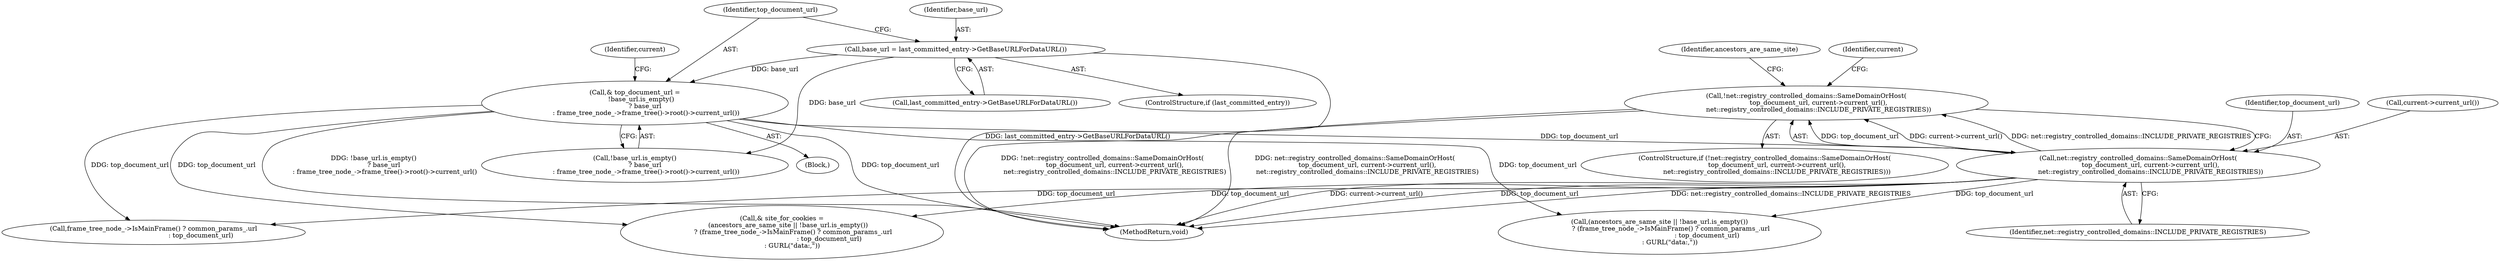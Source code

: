 digraph "0_Chrome_8355de453bb4014b74b2db5d7ca38c5664d65d83@API" {
"1000285" [label="(Call,!net::registry_controlled_domains::SameDomainOrHost(\n            top_document_url, current->current_url(),\n            net::registry_controlled_domains::INCLUDE_PRIVATE_REGISTRIES))"];
"1000286" [label="(Call,net::registry_controlled_domains::SameDomainOrHost(\n            top_document_url, current->current_url(),\n            net::registry_controlled_domains::INCLUDE_PRIVATE_REGISTRIES))"];
"1000264" [label="(Call,& top_document_url =\n      !base_url.is_empty()\n          ? base_url\n           : frame_tree_node_->frame_tree()->root()->current_url())"];
"1000260" [label="(Call,base_url = last_committed_entry->GetBaseURLForDataURL())"];
"1000104" [label="(Block,)"];
"1000305" [label="(Call,frame_tree_node_->IsMainFrame() ? common_params_.url\n                                              : top_document_url)"];
"1000292" [label="(Identifier,ancestors_are_same_site)"];
"1000298" [label="(Call,& site_for_cookies =\n      (ancestors_are_same_site || !base_url.is_empty())\n           ? (frame_tree_node_->IsMainFrame() ? common_params_.url\n                                              : top_document_url)\n          : GURL(\"data:,\"))"];
"1000265" [label="(Identifier,top_document_url)"];
"1000266" [label="(Call,!base_url.is_empty()\n          ? base_url\n           : frame_tree_node_->frame_tree()->root()->current_url())"];
"1000260" [label="(Call,base_url = last_committed_entry->GetBaseURLForDataURL())"];
"1000286" [label="(Call,net::registry_controlled_domains::SameDomainOrHost(\n            top_document_url, current->current_url(),\n            net::registry_controlled_domains::INCLUDE_PRIVATE_REGISTRIES))"];
"1000261" [label="(Identifier,base_url)"];
"1000284" [label="(ControlStructure,if (!net::registry_controlled_domains::SameDomainOrHost(\n            top_document_url, current->current_url(),\n            net::registry_controlled_domains::INCLUDE_PRIVATE_REGISTRIES)))"];
"1000391" [label="(MethodReturn,void)"];
"1000273" [label="(Identifier,current)"];
"1000262" [label="(Call,last_committed_entry->GetBaseURLForDataURL())"];
"1000264" [label="(Call,& top_document_url =\n      !base_url.is_empty()\n          ? base_url\n           : frame_tree_node_->frame_tree()->root()->current_url())"];
"1000285" [label="(Call,!net::registry_controlled_domains::SameDomainOrHost(\n            top_document_url, current->current_url(),\n            net::registry_controlled_domains::INCLUDE_PRIVATE_REGISTRIES))"];
"1000300" [label="(Call,(ancestors_are_same_site || !base_url.is_empty())\n           ? (frame_tree_node_->IsMainFrame() ? common_params_.url\n                                              : top_document_url)\n          : GURL(\"data:,\"))"];
"1000295" [label="(Identifier,current)"];
"1000287" [label="(Identifier,top_document_url)"];
"1000258" [label="(ControlStructure,if (last_committed_entry))"];
"1000288" [label="(Call,current->current_url())"];
"1000289" [label="(Identifier,net::registry_controlled_domains::INCLUDE_PRIVATE_REGISTRIES)"];
"1000285" -> "1000284"  [label="AST: "];
"1000285" -> "1000286"  [label="CFG: "];
"1000286" -> "1000285"  [label="AST: "];
"1000292" -> "1000285"  [label="CFG: "];
"1000295" -> "1000285"  [label="CFG: "];
"1000285" -> "1000391"  [label="DDG: net::registry_controlled_domains::SameDomainOrHost(\n            top_document_url, current->current_url(),\n            net::registry_controlled_domains::INCLUDE_PRIVATE_REGISTRIES)"];
"1000285" -> "1000391"  [label="DDG: !net::registry_controlled_domains::SameDomainOrHost(\n            top_document_url, current->current_url(),\n            net::registry_controlled_domains::INCLUDE_PRIVATE_REGISTRIES)"];
"1000286" -> "1000285"  [label="DDG: top_document_url"];
"1000286" -> "1000285"  [label="DDG: current->current_url()"];
"1000286" -> "1000285"  [label="DDG: net::registry_controlled_domains::INCLUDE_PRIVATE_REGISTRIES"];
"1000286" -> "1000289"  [label="CFG: "];
"1000287" -> "1000286"  [label="AST: "];
"1000288" -> "1000286"  [label="AST: "];
"1000289" -> "1000286"  [label="AST: "];
"1000286" -> "1000391"  [label="DDG: top_document_url"];
"1000286" -> "1000391"  [label="DDG: net::registry_controlled_domains::INCLUDE_PRIVATE_REGISTRIES"];
"1000286" -> "1000391"  [label="DDG: current->current_url()"];
"1000264" -> "1000286"  [label="DDG: top_document_url"];
"1000286" -> "1000298"  [label="DDG: top_document_url"];
"1000286" -> "1000300"  [label="DDG: top_document_url"];
"1000286" -> "1000305"  [label="DDG: top_document_url"];
"1000264" -> "1000104"  [label="AST: "];
"1000264" -> "1000266"  [label="CFG: "];
"1000265" -> "1000264"  [label="AST: "];
"1000266" -> "1000264"  [label="AST: "];
"1000273" -> "1000264"  [label="CFG: "];
"1000264" -> "1000391"  [label="DDG: top_document_url"];
"1000264" -> "1000391"  [label="DDG: !base_url.is_empty()\n          ? base_url\n           : frame_tree_node_->frame_tree()->root()->current_url()"];
"1000260" -> "1000264"  [label="DDG: base_url"];
"1000264" -> "1000298"  [label="DDG: top_document_url"];
"1000264" -> "1000300"  [label="DDG: top_document_url"];
"1000264" -> "1000305"  [label="DDG: top_document_url"];
"1000260" -> "1000258"  [label="AST: "];
"1000260" -> "1000262"  [label="CFG: "];
"1000261" -> "1000260"  [label="AST: "];
"1000262" -> "1000260"  [label="AST: "];
"1000265" -> "1000260"  [label="CFG: "];
"1000260" -> "1000391"  [label="DDG: last_committed_entry->GetBaseURLForDataURL()"];
"1000260" -> "1000266"  [label="DDG: base_url"];
}
